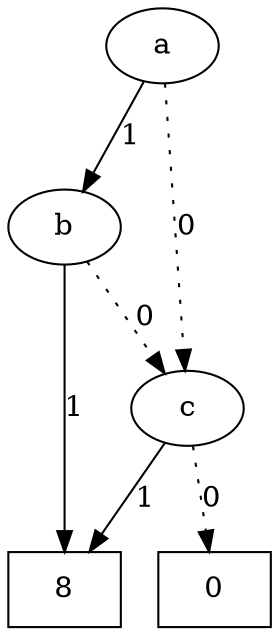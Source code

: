 digraph ROBDD {
	{rank=same 1}
	{rank=same 3}
	{rank=same 4}

	0[label=0,shape=box]
	1[label="a"]
	3[label="b"]
	4[label="c"]
	8[label=8,shape=box]

	1->4[label="0",style=dotted]
	1->3[label="1",style=solid]
	3->4[label="0",style=dotted]
	3->8[label="1",style=solid]
	4->0[label="0",style=dotted]
	4->8[label="1",style=solid]
}